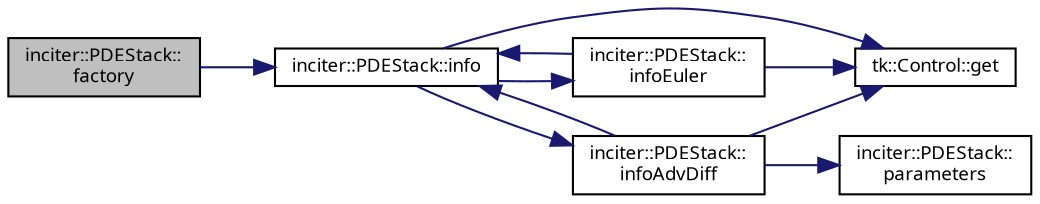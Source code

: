 digraph "inciter::PDEStack::factory"
{
 // INTERACTIVE_SVG=YES
  bgcolor="transparent";
  edge [fontname="sans-serif",fontsize="9",labelfontname="sans-serif",labelfontsize="9"];
  node [fontname="sans-serif",fontsize="9",shape=record];
  rankdir="LR";
  Node1 [label="inciter::PDEStack::\lfactory",height=0.2,width=0.4,color="black", fillcolor="grey75", style="filled", fontcolor="black"];
  Node1 -> Node2 [color="midnightblue",fontsize="9",style="solid",fontname="sans-serif"];
  Node2 [label="inciter::PDEStack::info",height=0.2,width=0.4,color="black",URL="$classinciter_1_1_p_d_e_stack.html#a30244a3664fe45f36a20da6abec53719",tooltip="Return info on selected partial differential equations. "];
  Node2 -> Node3 [color="midnightblue",fontsize="9",style="solid",fontname="sans-serif"];
  Node3 [label="tk::Control::get",height=0.2,width=0.4,color="black",URL="$classtk_1_1_control.html#a85c14acef1b9de96946fcf2ab7c08721",tooltip="Const-ref accessor to single element at 1st level. "];
  Node2 -> Node4 [color="midnightblue",fontsize="9",style="solid",fontname="sans-serif"];
  Node4 [label="inciter::PDEStack::\linfoAdvDiff",height=0.2,width=0.4,color="black",URL="$classinciter_1_1_p_d_e_stack.html#a0437ab55023bf51c886ba16979298c10",tooltip="Get information on the advection-diffusion PDE. "];
  Node4 -> Node2 [color="midnightblue",fontsize="9",style="solid",fontname="sans-serif"];
  Node4 -> Node3 [color="midnightblue",fontsize="9",style="solid",fontname="sans-serif"];
  Node4 -> Node5 [color="midnightblue",fontsize="9",style="solid",fontname="sans-serif"];
  Node5 [label="inciter::PDEStack::\lparameters",height=0.2,width=0.4,color="black",URL="$classinciter_1_1_p_d_e_stack.html#a97632a246ee4bc6897593ab5ab2c8ff4",tooltip="Convert and return values from vector as string. "];
  Node2 -> Node6 [color="midnightblue",fontsize="9",style="solid",fontname="sans-serif"];
  Node6 [label="inciter::PDEStack::\linfoEuler",height=0.2,width=0.4,color="black",URL="$classinciter_1_1_p_d_e_stack.html#a68a6203557a610ca832eccc602b06228",tooltip="Get information on the Euler PDE. "];
  Node6 -> Node2 [color="midnightblue",fontsize="9",style="solid",fontname="sans-serif"];
  Node6 -> Node3 [color="midnightblue",fontsize="9",style="solid",fontname="sans-serif"];
}
